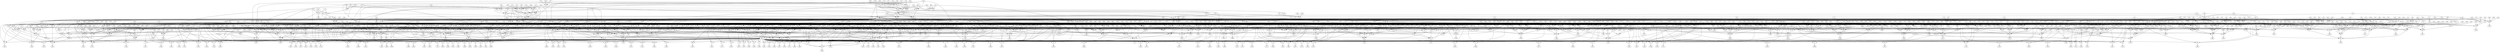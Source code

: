 digraph G {
    954 -> 1249;
    448 -> 1249;
    516 -> 448;
    539 -> 448;
    656 -> 448;
    560 -> 448;
    199 -> 448;
    480 -> 671;
    604 -> 671;
    485 -> 671;
    1150 -> 671;
    487 -> 671;
    228 -> 702;
    578 -> 702;
    1170 -> 702;
    1093 -> 702;
    472 -> 702;
    591 -> 638;
    464 -> 638;
    511 -> 638;
    612 -> 638;
    1130 -> 638;
    866 -> 432;
    1239 -> 432;
    672 -> 432;
    1066 -> 432;
    583 -> 432;
    557 -> 921;
    501 -> 921;
    397 -> 921;
    246 -> 921;
    1050 -> 921;
    92 -> 601;
    500 -> 601;
    381 -> 601;
    1129 -> 601;
    562 -> 601;
    187 -> 554;
    403 -> 554;
    505 -> 554;
    625 -> 554;
    544 -> 554;
    406 -> 124;
    817 -> 124;
    905 -> 124;
    577 -> 124;
    899 -> 124;
    628 -> 406;
    568 -> 406;
    593 -> 406;
    507 -> 406;
    439 -> 406;
    590 -> 439;
    663 -> 439;
    438 -> 439;
    435 -> 439;
    457 -> 439;
    520 -> 165;
    416 -> 165;
    582 -> 165;
    402 -> 165;
    887 -> 165;
    400 -> 595;
    359 -> 595;
    891 -> 595;
    1074 -> 595;
    443 -> 595;
    453 -> 443;
    592 -> 443;
    388 -> 443;
    408 -> 443;
    587 -> 443;
    1043 -> 463;
    236 -> 463;
    615 -> 463;
    125 -> 463;
    275 -> 463;
    372 -> 368;
    596 -> 368;
    865 -> 368;
    565 -> 368;
    881 -> 368;
    859 -> 881;
    157 -> 881;
    142 -> 881;
    512 -> 881;
    572 -> 881;
    545 -> 527;
    424 -> 527;
    392 -> 527;
    1078 -> 527;
    580 -> 527;
    212 -> 580;
    94 -> 580;
    394 -> 580;
    708 -> 394;
    354 -> 394;
    389 -> 354;
    550 -> 354;
    502 -> 354;
    335 -> 502;
    375 -> 502;
    551 -> 502;
    569 -> 502;
    489 -> 502;
    445 -> 822;
    135 -> 822;
    385 -> 822;
    419 -> 822;
    725 -> 822;
    379 -> 395;
    1246 -> 395;
    422 -> 395;
    847 -> 395;
    943 -> 395;
    623 -> 136;
    872 -> 136;
    437 -> 136;
    1216 -> 136;
    574 -> 136;
    534 -> 558;
    641 -> 558;
    364 -> 558;
    153 -> 558;
    581 -> 558;
    380 -> 332;
    964 -> 332;
    1192 -> 332;
    531 -> 332;
    676 -> 332;
    640 -> 343;
    997 -> 343;
    627 -> 343;
    759 -> 343;
    879 -> 343;
    927 -> 579;
    149 -> 579;
    673 -> 579;
    499 -> 579;
    835 -> 579;
    840 -> 762;
    828 -> 762;
    685 -> 762;
    688 -> 762;
    374 -> 762;
    751 -> 689;
    575 -> 689;
    863 -> 689;
    383 -> 689;
    986 -> 689;
    1072 -> 575;
    571 -> 575;
    170 -> 575;
    308 -> 575;
    1090 -> 575;
    691 -> 694;
    327 -> 694;
    506 -> 694;
    600 -> 694;
    261 -> 694;
    420 -> 327;
    704 -> 327;
    706 -> 327;
    721 -> 327;
    498 -> 327;
    1087 -> 710;
    678 -> 710;
    314 -> 710;
    649 -> 710;
    659 -> 710;
    548 -> 678;
    295 -> 678;
    599 -> 678;
    316 -> 678;
    366 -> 678;
    522 -> 802;
    415 -> 802;
    360 -> 802;
    924 -> 802;
    509 -> 802;
    680 -> 415;
    262 -> 415;
    730 -> 415;
    616 -> 415;
    351 -> 415;
    1222 -> 433;
    731 -> 433;
    608 -> 433;
    708 -> 433;
    533 -> 433;
    733 -> 731;
    99 -> 731;
    566 -> 731;
    735 -> 731;
    739 -> 731;
    244 -> 739;
    740 -> 519;
    1028 -> 519;
    87 -> 519;
    749 -> 519;
    476 -> 519;
    658 -> 608;
    742 -> 351;
    697 -> 360;
    743 -> 366;
    352 -> 314;
    746 -> 498;
    752 -> 506;
    208 -> 1090;
    376 -> 863;
    347 -> 374;
    845 -> 499;
    536 -> 499;
    1172 -> 499;
    458 -> 499;
    867 -> 499;
    753 -> 867;
    318 -> 867;
    266 -> 867;
    635 -> 867;
    1226 -> 867;
    378 -> 1226;
    621 -> 1226;
    755 -> 1226;
    460 -> 1226;
    1172 -> 460;
    536 -> 460;
    458 -> 460;
    756 -> 635;
    758 -> 635;
    769 -> 635;
    771 -> 635;
    620 -> 635;
    378 -> 766;
    621 -> 766;
    755 -> 766;
    318 -> 149;
    266 -> 149;
    753 -> 149;
    319 -> 149;
    1226 -> 149;
    769 -> 319;
    620 -> 319;
    771 -> 319;
    1132 -> 319;
    315 -> 319;
    313 -> 673;
    696 -> 673;
    409 -> 673;
    309 -> 673;
    307 -> 673;
    413 -> 307;
    304 -> 307;
    303 -> 307;
    728 -> 307;
    576 -> 728;
    300 -> 728;
    992 -> 728;
    629 -> 309;
    745 -> 309;
    479 -> 309;
    423 -> 835;
    309 -> 835;
    288 -> 835;
    284 -> 835;
    307 -> 835;
    282 -> 284;
    300 -> 284;
    576 -> 284;
    992 -> 284;
    413 -> 257;
    304 -> 257;
    303 -> 257;
    745 -> 288;
    313 -> 288;
    696 -> 288;
    409 -> 288;
    526 -> 288;
    1132 -> 927;
    347 -> 927;
    281 -> 927;
    278 -> 997;
    274 -> 997;
    150 -> 997;
    323 -> 997;
    273 -> 323;
    268 -> 323;
    1219 -> 323;
    264 -> 323;
    763 -> 264;
    325 -> 264;
    922 -> 264;
    274 -> 264;
    263 -> 274;
    260 -> 274;
    719 -> 274;
    258 -> 1219;
    339 -> 1219;
    508 -> 1219;
    339 -> 268;
    1143 -> 268;
    287 -> 268;
    312 -> 268;
    618 -> 268;
    260 -> 150;
    253 -> 150;
    763 -> 150;
    325 -> 150;
    922 -> 150;
    1143 -> 640;
    287 -> 640;
    312 -> 640;
    1219 -> 640;
    264 -> 640;
    732 -> 759;
    338 -> 759;
    540 -> 759;
    127 -> 759;
    302 -> 759;
    322 -> 302;
    245 -> 302;
    243 -> 302;
    1005 -> 302;
    645 -> 1005;
    283 -> 1005;
    285 -> 1005;
    362 -> 127;
    690 -> 127;
    231 -> 127;
    230 -> 627;
    127 -> 627;
    229 -> 627;
    226 -> 627;
    302 -> 627;
    224 -> 226;
    283 -> 226;
    645 -> 226;
    285 -> 226;
    322 -> 446;
    245 -> 446;
    243 -> 446;
    690 -> 229;
    732 -> 229;
    338 -> 229;
    540 -> 229;
    747 -> 229;
    220 -> 879;
    214 -> 879;
    217 -> 879;
    211 -> 879;
    349 -> 211;
    471 -> 211;
    1205 -> 211;
    469 -> 380;
    495 -> 380;
    211 -> 380;
    471 -> 495;
    210 -> 495;
    220 -> 495;
    214 -> 495;
    217 -> 495;
    478 -> 964;
    203 -> 964;
    201 -> 964;
    946 -> 964;
    225 -> 946;
    215 -> 946;
    200 -> 946;
    196 -> 531;
    215 -> 531;
    225 -> 531;
    200 -> 531;
    478 -> 588;
    203 -> 588;
    201 -> 588;
    174 -> 1192;
    193 -> 1192;
    561 -> 1192;
    334 -> 1192;
    633 -> 334;
    564 -> 334;
    1236 -> 334;
    192 -> 676;
    191 -> 676;
    334 -> 676;
    564 -> 191;
    482 -> 191;
    174 -> 191;
    193 -> 191;
    561 -> 191;
    654 -> 534;
    184 -> 534;
    233 -> 534;
    255 -> 534;
    182 -> 255;
    610 -> 255;
    441 -> 255;
    607 -> 641;
    610 -> 641;
    182 -> 641;
    441 -> 641;
    654 -> 547;
    184 -> 547;
    233 -> 547;
    358 -> 153;
    630 -> 153;
    720 -> 153;
    181 -> 153;
    549 -> 181;
    179 -> 181;
    178 -> 181;
    897 -> 364;
    546 -> 364;
    181 -> 364;
    179 -> 546;
    387 -> 546;
    358 -> 546;
    630 -> 546;
    720 -> 546;
    715 -> 581;
    206 -> 581;
    176 -> 581;
    172 -> 581;
    695 -> 172;
    490 -> 172;
    353 -> 172;
    294 -> 623;
    490 -> 623;
    695 -> 623;
    353 -> 623;
    715 -> 169;
    206 -> 169;
    176 -> 169;
    164 -> 872;
    185 -> 872;
    584 -> 872;
    163 -> 872;
    1138 -> 163;
    161 -> 163;
    431 -> 163;
    722 -> 1216;
    292 -> 1216;
    163 -> 1216;
    161 -> 292;
    270 -> 292;
    164 -> 292;
    185 -> 292;
    584 -> 292;
    642 -> 437;
    514 -> 437;
    311 -> 437;
    1014 -> 437;
    528 -> 1014;
    586 -> 1014;
    160 -> 1014;
    159 -> 574;
    586 -> 574;
    528 -> 574;
    160 -> 574;
    642 -> 452;
    514 -> 452;
    311 -> 452;
    357 -> 379;
    156 -> 379;
    276 -> 379;
    328 -> 379;
    152 -> 328;
    605 -> 328;
    151 -> 328;
    336 -> 1246;
    297 -> 1246;
    328 -> 1246;
    605 -> 297;
    148 -> 297;
    357 -> 297;
    156 -> 297;
    276 -> 297;
    146 -> 847;
    140 -> 847;
    700 -> 847;
    373 -> 847;
    646 -> 373;
    137 -> 373;
    486 -> 373;
    84 -> 422;
    137 -> 422;
    646 -> 422;
    486 -> 422;
    146 -> 657;
    140 -> 657;
    700 -> 657;
    207 -> 943;
    518 -> 943;
    467 -> 943;
    306 -> 943;
    1016 -> 306;
    134 -> 306;
    648 -> 306;
    223 -> 445;
    449 -> 445;
    306 -> 445;
    134 -> 449;
    133 -> 449;
    207 -> 449;
    518 -> 449;
    467 -> 449;
    570 -> 135;
    324 -> 135;
    852 -> 135;
    377 -> 135;
    456 -> 377;
    1142 -> 377;
    130 -> 377;
    162 -> 419;
    1142 -> 419;
    456 -> 419;
    130 -> 419;
    570 -> 129;
    324 -> 129;
    852 -> 129;
    128 -> 385;
    154 -> 385;
    619 -> 385;
    525 -> 385;
    202 -> 525;
    774 -> 525;
    296 -> 525;
    404 -> 725;
    559 -> 725;
    525 -> 725;
    774 -> 559;
    123 -> 559;
    128 -> 559;
    154 -> 559;
    619 -> 559;
    348 -> 335;
    241 -> 335;
    684 -> 335;
    537 -> 335;
    552 -> 537;
    1045 -> 537;
    121 -> 537;
    1054 -> 375;
    1045 -> 375;
    552 -> 375;
    121 -> 375;
    348 -> 120;
    241 -> 120;
    684 -> 120;
    606 -> 569;
    95 -> 569;
    655 -> 569;
    118 -> 569;
    329 -> 118;
    116 -> 118;
    114 -> 118;
    705 -> 551;
    112 -> 551;
    118 -> 551;
    116 -> 112;
    222 -> 112;
    606 -> 112;
    95 -> 112;
    655 -> 112;
    550 -> 489;
    820 -> 489;
    910 -> 489;
    111 -> 489;
    180 -> 111;
    269 -> 111;
    1075 -> 111;
    418 -> 107;
    180 -> 107;
    1075 -> 107;
    820 -> 107;
    910 -> 107;
    631 -> 94;
    105 -> 94;
    204 -> 94;
    158 -> 204;
    102 -> 204;
    251 -> 204;
    398 -> 204;
    101 -> 204;
    521 -> 298;
    384 -> 298;
    145 -> 298;
    100 -> 298;
    1243 -> 298;
    98 -> 410;
    603 -> 410;
    401 -> 410;
    97 -> 410;
    791 -> 410;
    186 -> 195;
    1163 -> 195;
    237 -> 195;
    1136 -> 195;
    837 -> 195;
    198 -> 126;
    93 -> 126;
    585 -> 126;
    286 -> 126;
    538 -> 126;
    647 -> 736;
    103 -> 736;
    703 -> 736;
    451 -> 736;
    321 -> 736;
    1021 -> 814;
    108 -> 814;
    91 -> 814;
    89 -> 814;
    455 -> 814;
    1104 -> 320;
    858 -> 320;
    346 -> 320;
    714 -> 320;
    483 -> 320;
    686 -> 744;
    723 -> 744;
    484 -> 744;
    83 -> 744;
    144 -> 744;
    799 -> 1082;
    122 -> 1082;
    653 -> 1082;
    1204 -> 1082;
    81 -> 1082;
    85 -> 122;
    466 -> 122;
    776 -> 122;
    777 -> 122;
    1109 -> 122;
    781 -> 782;
    785 -> 782;
    788 -> 782;
    1208 -> 782;
    789 -> 782;
    330 -> 785;
    177 -> 785;
    386 -> 785;
    510 -> 785;
    794 -> 785;
    1167 -> 141;
    796 -> 141;
    800 -> 141;
    801 -> 141;
    407 -> 141;
    488 -> 796;
    803 -> 796;
    806 -> 796;
    807 -> 796;
    242 -> 796;
    808 -> 809;
    778 -> 809;
    249 -> 809;
    532 -> 809;
    938 -> 809;
    810 -> 778;
    1070 -> 778;
    812 -> 778;
    356 -> 778;
    813 -> 778;
    818 -> 819;
    1228 -> 819;
    823 -> 819;
    212 -> 819;
    827 -> 819;
    830 -> 1228;
    461 -> 1228;
    254 -> 1228;
    104 -> 1228;
    832 -> 1228;
    834 -> 832;
    741 -> 836;
    838 -> 836;
    839 -> 836;
    842 -> 836;
    168 -> 836;
    844 -> 823;
    1153 -> 813;
    90 -> 249;
    846 -> 242;
    849 -> 800;
    853 -> 794;
    238 -> 788;
    854 -> 1109;
    855 -> 653;
    857 -> 144;
    770 -> 714;
    860 -> 714;
    670 -> 714;
    692 -> 714;
    862 -> 714;
    868 -> 862;
    1100 -> 862;
    1156 -> 862;
    171 -> 862;
    447 -> 862;
    870 -> 447;
    391 -> 447;
    907 -> 447;
    188 -> 447;
    670 -> 188;
    860 -> 188;
    692 -> 188;
    871 -> 171;
    760 -> 171;
    869 -> 171;
    166 -> 171;
    219 -> 171;
    870 -> 873;
    391 -> 873;
    907 -> 873;
    1100 -> 858;
    1156 -> 858;
    868 -> 858;
    880 -> 858;
    447 -> 858;
    869 -> 880;
    219 -> 880;
    166 -> 880;
    882 -> 880;
    883 -> 880;
    131 -> 346;
    884 -> 346;
    885 -> 346;
    888 -> 346;
    889 -> 346;
    216 -> 889;
    272 -> 889;
    529 -> 889;
    890 -> 889;
    693 -> 890;
    893 -> 890;
    894 -> 890;
    734 -> 888;
    896 -> 888;
    679 -> 888;
    729 -> 483;
    888 -> 483;
    594 -> 483;
    898 -> 483;
    889 -> 483;
    900 -> 898;
    893 -> 898;
    693 -> 898;
    894 -> 898;
    216 -> 901;
    272 -> 901;
    529 -> 901;
    896 -> 594;
    131 -> 594;
    884 -> 594;
    885 -> 594;
    902 -> 594;
    882 -> 1104;
    857 -> 1104;
    305 -> 1104;
    797 -> 108;
    139 -> 108;
    492 -> 108;
    959 -> 108;
    908 -> 959;
    761 -> 959;
    450 -> 959;
    909 -> 959;
    912 -> 909;
    1115 -> 909;
    779 -> 909;
    139 -> 909;
    913 -> 139;
    956 -> 139;
    864 -> 139;
    664 -> 450;
    535 -> 450;
    824 -> 450;
    535 -> 761;
    914 -> 761;
    916 -> 761;
    917 -> 761;
    919 -> 761;
    956 -> 492;
    920 -> 492;
    912 -> 492;
    1115 -> 492;
    779 -> 492;
    914 -> 1021;
    916 -> 1021;
    917 -> 1021;
    450 -> 1021;
    909 -> 1021;
    660 -> 89;
    772 -> 89;
    829 -> 89;
    925 -> 89;
    926 -> 89;
    790 -> 926;
    928 -> 926;
    929 -> 926;
    861 -> 926;
    256 -> 861;
    930 -> 861;
    355 -> 861;
    931 -> 925;
    290 -> 925;
    932 -> 925;
    933 -> 91;
    925 -> 91;
    843 -> 91;
    935 -> 91;
    926 -> 91;
    936 -> 935;
    930 -> 935;
    256 -> 935;
    355 -> 935;
    790 -> 493;
    928 -> 493;
    929 -> 493;
    290 -> 843;
    660 -> 843;
    772 -> 843;
    829 -> 843;
    937 -> 843;
    939 -> 455;
    711 -> 455;
    1080 -> 455;
    940 -> 455;
    748 -> 940;
    941 -> 940;
    944 -> 940;
    674 -> 647;
    333 -> 647;
    940 -> 647;
    941 -> 333;
    948 -> 333;
    939 -> 333;
    711 -> 333;
    1080 -> 333;
    750 -> 103;
    949 -> 103;
    331 -> 103;
    950 -> 103;
    953 -> 950;
    955 -> 950;
    234 -> 950;
    958 -> 451;
    955 -> 451;
    953 -> 451;
    234 -> 451;
    750 -> 960;
    949 -> 960;
    331 -> 960;
    681 -> 703;
    252 -> 703;
    961 -> 703;
    963 -> 703;
    965 -> 963;
    966 -> 963;
    968 -> 963;
    970 -> 321;
    971 -> 321;
    963 -> 321;
    966 -> 971;
    396 -> 971;
    681 -> 971;
    252 -> 971;
    961 -> 971;
    382 -> 198;
    972 -> 198;
    975 -> 198;
    977 -> 198;
    632 -> 977;
    979 -> 977;
    980 -> 977;
    982 -> 93;
    979 -> 93;
    632 -> 93;
    980 -> 93;
    382 -> 983;
    972 -> 983;
    975 -> 983;
    987 -> 286;
    988 -> 286;
    989 -> 286;
    951 -> 286;
    991 -> 951;
    994 -> 951;
    371 -> 951;
    995 -> 585;
    821 -> 585;
    951 -> 585;
    994 -> 821;
    947 -> 821;
    987 -> 821;
    988 -> 821;
    989 -> 821;
    996 -> 538;
    611 -> 538;
    851 -> 538;
    344 -> 538;
    998 -> 344;
    1000 -> 344;
    1001 -> 344;
    1002 -> 186;
    1000 -> 186;
    998 -> 186;
    1001 -> 186;
    996 -> 974;
    611 -> 974;
    851 -> 974;
    1003 -> 1163;
    792 -> 1163;
    981 -> 1163;
    1006 -> 1163;
    1007 -> 1006;
    1009 -> 1006;
    1010 -> 1006;
    1011 -> 1136;
    651 -> 1136;
    1006 -> 1136;
    1009 -> 651;
    277 -> 651;
    1003 -> 651;
    792 -> 651;
    981 -> 651;
    250 -> 237;
    1015 -> 237;
    1233 -> 237;
    1020 -> 237;
    1023 -> 1020;
    1024 -> 1020;
    1025 -> 1020;
    1026 -> 837;
    1024 -> 837;
    1023 -> 837;
    1025 -> 837;
    250 -> 1031;
    1015 -> 1031;
    1233 -> 1031;
    425 -> 98;
    895 -> 98;
    468 -> 98;
    293 -> 98;
    757 -> 293;
    1033 -> 293;
    1035 -> 293;
    1027 -> 603;
    1038 -> 603;
    293 -> 603;
    1033 -> 1038;
    1040 -> 1038;
    425 -> 1038;
    895 -> 1038;
    468 -> 1038;
    906 -> 97;
    411 -> 97;
    973 -> 97;
    247 -> 97;
    1041 -> 247;
    1042 -> 247;
    713 -> 247;
    1044 -> 401;
    1042 -> 401;
    1041 -> 401;
    713 -> 401;
    906 -> 1046;
    411 -> 1046;
    973 -> 1046;
    1048 -> 791;
    1049 -> 791;
    428 -> 791;
    945 -> 791;
    918 -> 945;
    1052 -> 945;
    952 -> 945;
    106 -> 521;
    1053 -> 521;
    945 -> 521;
    1052 -> 1053;
    1055 -> 1053;
    1048 -> 1053;
    1049 -> 1053;
    428 -> 1053;
    1056 -> 384;
    589 -> 384;
    650 -> 384;
    1059 -> 384;
    1004 -> 1059;
    442 -> 1059;
    1060 -> 1059;
    369 -> 100;
    442 -> 100;
    1004 -> 100;
    1060 -> 100;
    1056 -> 602;
    589 -> 602;
    650 -> 602;
    984 -> 145;
    96 -> 145;
    259 -> 145;
    1034 -> 145;
    754 -> 1034;
    978 -> 1034;
    1063 -> 1034;
    86 -> 1243;
    969 -> 1243;
    1034 -> 1243;
    978 -> 969;
    1064 -> 969;
    984 -> 969;
    96 -> 969;
    259 -> 969;
    414 -> 158;
    1037 -> 158;
    773 -> 158;
    113 -> 158;
    444 -> 113;
    911 -> 113;
    556 -> 113;
    833 -> 102;
    911 -> 102;
    444 -> 102;
    556 -> 102;
    414 -> 712;
    1037 -> 712;
    773 -> 712;
    317 -> 398;
    1067 -> 398;
    1068 -> 398;
    598 -> 398;
    1071 -> 598;
    639 -> 598;
    780 -> 598;
    1017 -> 251;
    1141 -> 251;
    598 -> 251;
    639 -> 1141;
    1073 -> 1141;
    317 -> 1141;
    1067 -> 1141;
    1068 -> 1141;
    105 -> 101;
    1076 -> 101;
    962 -> 101;
    399 -> 101;
    637 -> 399;
    716 -> 399;
    856 -> 399;
    661 -> 1062;
    637 -> 1062;
    856 -> 1062;
    1076 -> 1062;
    962 -> 1062;
    1051 -> 1077;
    1061 -> 1077;
    1230 -> 1077;
    1079 -> 1077;
    99 -> 1061;
    354 -> 1061;
    566 -> 1079;
    735 -> 1079;
    104 -> 1079;
    94 -> 1079;
    354 -> 1079;
    566 -> 1008;
    104 -> 1008;
    735 -> 1008;
    94 -> 1008;
    354 -> 1008;
    1081 -> 1051;
    614 -> 1051;
    1083 -> 1051;
    1084 -> 1051;
    954 -> 1051;
    168 -> 954;
    1062 -> 954;
    631 -> 954;
    204 -> 954;
    105 -> 954;
    740 -> 1012;
    107 -> 1012;
    389 -> 1012;
    502 -> 1012;
    550 -> 1012;
    741 -> 1084;
    1062 -> 1084;
    631 -> 1084;
    204 -> 1084;
    105 -> 1084;
    683 -> 1081;
    1062 -> 1081;
    631 -> 1081;
    204 -> 1081;
    105 -> 1081;
    476 -> 1083;
    107 -> 1083;
    389 -> 1083;
    502 -> 1083;
    550 -> 1083;
    503 -> 614;
    107 -> 614;
    389 -> 614;
    502 -> 614;
    550 -> 614;
    461 -> 1230;
    94 -> 1230;
    827 -> 545;
    94 -> 545;
    533 -> 424;
    354 -> 424;
    244 -> 392;
    354 -> 392;
    834 -> 1078;
    94 -> 1078;
    812 -> 859;
    904 -> 859;
    94 -> 859;
    1085 -> 859;
    212 -> 1085;
    394 -> 1085;
    94 -> 1085;
    730 -> 904;
    354 -> 904;
    1153 -> 572;
    94 -> 572;
    1231 -> 572;
    742 -> 1231;
    354 -> 1231;
    812 -> 512;
    94 -> 512;
    904 -> 512;
    1070 -> 157;
    94 -> 157;
    262 -> 142;
    354 -> 142;
    1153 -> 565;
    1231 -> 565;
    94 -> 565;
    924 -> 115;
    354 -> 115;
    532 -> 865;
    94 -> 865;
    509 -> 372;
    354 -> 372;
    938 -> 596;
    94 -> 596;
    846 -> 275;
    94 -> 275;
    345 -> 275;
    743 -> 345;
    354 -> 345;
    295 -> 1043;
    354 -> 1043;
    803 -> 615;
    94 -> 615;
    599 -> 236;
    354 -> 236;
    806 -> 125;
    94 -> 125;
    407 -> 453;
    473 -> 453;
    94 -> 453;
    1086 -> 453;
    846 -> 1086;
    345 -> 1086;
    94 -> 1086;
    659 -> 473;
    354 -> 473;
    386 -> 587;
    94 -> 587;
    804 -> 587;
    706 -> 804;
    354 -> 804;
    407 -> 408;
    94 -> 408;
    473 -> 408;
    801 -> 592;
    94 -> 592;
    649 -> 388;
    354 -> 388;
    386 -> 1074;
    804 -> 1074;
    94 -> 1074;
    746 -> 1088;
    354 -> 1088;
    853 -> 891;
    94 -> 891;
    704 -> 400;
    354 -> 400;
    177 -> 359;
    94 -> 359;
    776 -> 887;
    94 -> 887;
    1089 -> 887;
    170 -> 1089;
    354 -> 1089;
    600 -> 520;
    354 -> 520;
    1208 -> 582;
    94 -> 582;
    261 -> 416;
    354 -> 416;
    789 -> 402;
    94 -> 402;
    466 -> 590;
    530 -> 590;
    94 -> 590;
    825 -> 590;
    776 -> 825;
    1089 -> 825;
    94 -> 825;
    571 -> 530;
    354 -> 530;
    81 -> 457;
    94 -> 457;
    698 -> 457;
    986 -> 698;
    354 -> 698;
    466 -> 435;
    94 -> 435;
    530 -> 435;
    854 -> 663;
    94 -> 663;
    208 -> 438;
    354 -> 438;
    81 -> 507;
    698 -> 507;
    94 -> 507;
    685 -> 465;
    354 -> 465;
    484 -> 593;
    94 -> 593;
    383 -> 628;
    354 -> 628;
    1204 -> 568;
    94 -> 568;
    1091 -> 899;
    1092 -> 899;
    682 -> 899;
    670 -> 1092;
    1094 -> 1092;
    94 -> 1092;
    1095 -> 1092;
    1097 -> 1095;
    190 -> 1095;
    767 -> 1095;
    692 -> 190;
    94 -> 190;
    458 -> 767;
    354 -> 767;
    378 -> 1097;
    354 -> 1097;
    870 -> 923;
    94 -> 923;
    1172 -> 1094;
    354 -> 1094;
    786 -> 682;
    848 -> 682;
    993 -> 682;
    1098 -> 682;
    876 -> 1098;
    117 -> 1098;
    1099 -> 1098;
    232 -> 1098;
    567 -> 1098;
    769 -> 567;
    354 -> 567;
    869 -> 232;
    94 -> 232;
    868 -> 117;
    94 -> 117;
    753 -> 1099;
    354 -> 1099;
    266 -> 876;
    354 -> 876;
    1156 -> 109;
    94 -> 109;
    315 -> 848;
    354 -> 848;
    883 -> 993;
    94 -> 993;
    166 -> 613;
    94 -> 613;
    771 -> 786;
    354 -> 786;
    621 -> 1091;
    354 -> 1091;
    391 -> 1102;
    94 -> 1102;
    857 -> 577;
    94 -> 577;
    1103 -> 577;
    347 -> 1103;
    354 -> 1103;
    857 -> 675;
    993 -> 675;
    848 -> 675;
    1103 -> 675;
    94 -> 675;
    828 -> 817;
    354 -> 817;
    723 -> 905;
    94 -> 905;
    1105 -> 544;
    717 -> 544;
    668 -> 544;
    470 -> 544;
    626 -> 544;
    82 -> 626;
    957 -> 626;
    1036 -> 626;
    1107 -> 626;
    367 -> 626;
    717 -> 367;
    668 -> 367;
    470 -> 367;
    1111 -> 367;
    1115 -> 1111;
    1118 -> 1111;
    94 -> 1111;
    1113 -> 1111;
    912 -> 1113;
    94 -> 1113;
    88 -> 1113;
    763 -> 88;
    354 -> 88;
    325 -> 1118;
    354 -> 1118;
    263 -> 668;
    354 -> 668;
    913 -> 470;
    94 -> 470;
    864 -> 1105;
    94 -> 1105;
    719 -> 717;
    354 -> 717;
    914 -> 1117;
    239 -> 1117;
    826 -> 1117;
    94 -> 1117;
    1119 -> 1117;
    82 -> 1119;
    1107 -> 1119;
    957 -> 1119;
    824 -> 1107;
    94 -> 1107;
    508 -> 957;
    354 -> 957;
    258 -> 82;
    354 -> 82;
    664 -> 1036;
    94 -> 1036;
    917 -> 239;
    737 -> 239;
    94 -> 239;
    312 -> 737;
    354 -> 737;
    287 -> 826;
    354 -> 826;
    1115 -> 1120;
    1123 -> 1120;
    1118 -> 1120;
    1113 -> 1120;
    94 -> 1120;
    912 -> 1123;
    1105 -> 1123;
    717 -> 1123;
    88 -> 1123;
    94 -> 1123;
    1096 -> 187;
    1102 -> 187;
    1091 -> 187;
    783 -> 187;
    1124 -> 187;
    876 -> 1096;
    1099 -> 1096;
    109 -> 1096;
    117 -> 1096;
    613 -> 701;
    567 -> 701;
    232 -> 701;
    1098 -> 701;
    923 -> 783;
    770 -> 1124;
    1094 -> 1124;
    767 -> 1124;
    190 -> 1124;
    94 -> 1124;
    1125 -> 403;
    1126 -> 403;
    727 -> 403;
    1029 -> 1126;
    267 -> 1126;
    341 -> 1126;
    240 -> 1126;
    734 -> 240;
    1128 -> 240;
    94 -> 240;
    1131 -> 240;
    426 -> 1131;
    479 -> 426;
    354 -> 426;
    679 -> 1133;
    94 -> 1133;
    629 -> 1128;
    354 -> 1128;
    696 -> 267;
    354 -> 267;
    884 -> 341;
    94 -> 341;
    409 -> 1029;
    354 -> 1029;
    885 -> 1134;
    94 -> 1134;
    693 -> 727;
    1030 -> 727;
    94 -> 727;
    795 -> 727;
    291 -> 795;
    1135 -> 795;
    841 -> 795;
    894 -> 1135;
    94 -> 1135;
    992 -> 841;
    354 -> 841;
    413 -> 291;
    354 -> 291;
    216 -> 1137;
    94 -> 1137;
    576 -> 1030;
    354 -> 1030;
    304 -> 1125;
    354 -> 1125;
    272 -> 299;
    94 -> 299;
    917 -> 505;
    737 -> 505;
    94 -> 505;
    367 -> 505;
    636 -> 505;
    916 -> 636;
    826 -> 636;
    94 -> 636;
    1119 -> 636;
    707 -> 625;
    299 -> 625;
    1125 -> 625;
    1032 -> 625;
    197 -> 625;
    729 -> 707;
    1128 -> 707;
    622 -> 707;
    1131 -> 707;
    94 -> 707;
    1133 -> 622;
    267 -> 622;
    1029 -> 622;
    341 -> 622;
    1134 -> 622;
    1137 -> 1032;
    900 -> 197;
    1030 -> 197;
    841 -> 197;
    1135 -> 197;
    94 -> 197;
    1139 -> 92;
    1140 -> 92;
    1223 -> 92;
    524 -> 1140;
    474 -> 1140;
    1144 -> 1140;
    665 -> 1140;
    931 -> 665;
    1145 -> 665;
    94 -> 665;
    280 -> 665;
    1146 -> 280;
    231 -> 1146;
    354 -> 1146;
    932 -> 1147;
    94 -> 1147;
    362 -> 1145;
    354 -> 1145;
    338 -> 474;
    354 -> 474;
    772 -> 1144;
    94 -> 1144;
    540 -> 524;
    354 -> 524;
    829 -> 1149;
    94 -> 1149;
    256 -> 1223;
    1152 -> 1223;
    94 -> 1223;
    1154 -> 1223;
    459 -> 1154;
    440 -> 1154;
    235 -> 1154;
    355 -> 440;
    94 -> 440;
    285 -> 235;
    354 -> 235;
    322 -> 459;
    354 -> 459;
    790 -> 1157;
    94 -> 1157;
    645 -> 1152;
    354 -> 1152;
    245 -> 1139;
    354 -> 1139;
    928 -> 1158;
    94 -> 1158;
    1159 -> 500;
    1158 -> 500;
    1139 -> 500;
    1160 -> 500;
    1164 -> 500;
    933 -> 1159;
    1145 -> 1159;
    1108 -> 1159;
    280 -> 1159;
    94 -> 1159;
    1147 -> 1108;
    474 -> 1108;
    524 -> 1108;
    1144 -> 1108;
    1149 -> 1108;
    1157 -> 1160;
    936 -> 1164;
    1152 -> 1164;
    235 -> 1164;
    440 -> 1164;
    94 -> 1164;
    110 -> 1129;
    1168 -> 1129;
    143 -> 1129;
    1169 -> 1129;
    711 -> 1169;
    915 -> 1169;
    94 -> 1169;
    1171 -> 1169;
    939 -> 1171;
    94 -> 1171;
    677 -> 1171;
    220 -> 677;
    354 -> 677;
    214 -> 915;
    354 -> 915;
    349 -> 1168;
    354 -> 1168;
    748 -> 143;
    94 -> 143;
    944 -> 1058;
    94 -> 1058;
    1205 -> 110;
    354 -> 110;
    1058 -> 381;
    110 -> 381;
    1168 -> 381;
    143 -> 381;
    711 -> 173;
    1114 -> 173;
    915 -> 173;
    1171 -> 173;
    94 -> 173;
    939 -> 1114;
    1058 -> 1114;
    110 -> 1114;
    677 -> 1114;
    94 -> 1114;
    1173 -> 562;
    1174 -> 562;
    1155 -> 562;
    1176 -> 562;
    750 -> 1176;
    209 -> 1176;
    1177 -> 1176;
    94 -> 1176;
    326 -> 1176;
    478 -> 326;
    354 -> 326;
    203 -> 209;
    354 -> 209;
    949 -> 1177;
    94 -> 1177;
    225 -> 1174;
    354 -> 1174;
    953 -> 1155;
    94 -> 1155;
    234 -> 1019;
    94 -> 1019;
    200 -> 1173;
    354 -> 1173;
    1179 -> 501;
    1180 -> 501;
    666 -> 501;
    205 -> 501;
    252 -> 205;
    1181 -> 205;
    94 -> 205;
    1182 -> 205;
    681 -> 1182;
    94 -> 1182;
    886 -> 1182;
    174 -> 886;
    354 -> 886;
    193 -> 1181;
    354 -> 1181;
    633 -> 1180;
    354 -> 1180;
    965 -> 666;
    94 -> 666;
    968 -> 513;
    94 -> 513;
    1236 -> 1179;
    354 -> 1179;
    513 -> 246;
    1179 -> 246;
    1180 -> 246;
    666 -> 246;
    252 -> 213;
    597 -> 213;
    1181 -> 213;
    1182 -> 213;
    94 -> 213;
    681 -> 597;
    513 -> 597;
    1179 -> 597;
    886 -> 597;
    94 -> 597;
    1174 -> 557;
    1155 -> 557;
    1019 -> 557;
    1173 -> 557;
    1183 -> 662;
    326 -> 662;
    209 -> 662;
    1177 -> 662;
    94 -> 662;
    365 -> 397;
    687 -> 397;
    1184 -> 397;
    1185 -> 397;
    382 -> 1185;
    1186 -> 1185;
    1187 -> 1185;
    94 -> 1185;
    1057 -> 1185;
    654 -> 1057;
    354 -> 1057;
    184 -> 1186;
    354 -> 1186;
    972 -> 1187;
    94 -> 1187;
    182 -> 687;
    354 -> 687;
    632 -> 1184;
    94 -> 1184;
    980 -> 542;
    94 -> 542;
    441 -> 365;
    354 -> 365;
    687 -> 1050;
    1184 -> 1050;
    542 -> 1050;
    365 -> 1050;
    350 -> 1151;
    1057 -> 1151;
    1186 -> 1151;
    1187 -> 1151;
    94 -> 1151;
    1188 -> 866;
    436 -> 866;
    183 -> 866;
    718 -> 866;
    988 -> 718;
    1189 -> 718;
    94 -> 718;
    985 -> 718;
    987 -> 985;
    94 -> 985;
    990 -> 985;
    358 -> 990;
    354 -> 990;
    630 -> 1189;
    354 -> 1189;
    549 -> 436;
    354 -> 436;
    991 -> 183;
    94 -> 183;
    371 -> 504;
    94 -> 504;
    178 -> 1188;
    354 -> 1188;
    504 -> 1239;
    1188 -> 1239;
    436 -> 1239;
    183 -> 1239;
    988 -> 138;
    1190 -> 138;
    1189 -> 138;
    985 -> 138;
    94 -> 138;
    987 -> 1190;
    504 -> 1190;
    1188 -> 1190;
    990 -> 1190;
    94 -> 1190;
    221 -> 583;
    1191 -> 583;
    1194 -> 583;
    1196 -> 583;
    792 -> 1196;
    1198 -> 1196;
    94 -> 1196;
    175 -> 1196;
    1003 -> 175;
    94 -> 175;
    617 -> 175;
    164 -> 617;
    354 -> 617;
    185 -> 1198;
    354 -> 1198;
    1138 -> 1191;
    354 -> 1191;
    1007 -> 1194;
    94 -> 1194;
    1010 -> 1069;
    94 -> 1069;
    431 -> 221;
    354 -> 221;
    1200 -> 1066;
    497 -> 1066;
    652 -> 1066;
    1178 -> 1066;
    996 -> 1178;
    811 -> 1178;
    1162 -> 1178;
    94 -> 1178;
    1013 -> 1178;
    715 -> 1013;
    354 -> 1013;
    206 -> 811;
    354 -> 811;
    611 -> 1162;
    94 -> 1162;
    695 -> 497;
    354 -> 497;
    998 -> 652;
    94 -> 652;
    1001 -> 1201;
    94 -> 1201;
    353 -> 1200;
    354 -> 1200;
    497 -> 672;
    652 -> 672;
    1201 -> 672;
    1200 -> 672;
    1199 -> 1202;
    1013 -> 1202;
    811 -> 1202;
    1162 -> 1202;
    94 -> 1202;
    1069 -> 591;
    221 -> 591;
    1191 -> 591;
    1194 -> 591;
    792 -> 1203;
    132 -> 1203;
    1198 -> 1203;
    175 -> 1203;
    94 -> 1203;
    1003 -> 132;
    1069 -> 132;
    221 -> 132;
    617 -> 132;
    94 -> 132;
    787 -> 511;
    1206 -> 511;
    1195 -> 511;
    1112 -> 511;
    895 -> 1112;
    1207 -> 1112;
    94 -> 1112;
    816 -> 1112;
    425 -> 816;
    94 -> 816;
    724 -> 816;
    357 -> 724;
    354 -> 724;
    156 -> 1207;
    354 -> 1207;
    152 -> 1206;
    354 -> 1206;
    757 -> 1195;
    94 -> 1195;
    1035 -> 643;
    94 -> 643;
    151 -> 787;
    354 -> 787;
    643 -> 1130;
    787 -> 1130;
    1206 -> 1130;
    1195 -> 1130;
    895 -> 1065;
    1127 -> 1065;
    1207 -> 1065;
    816 -> 1065;
    94 -> 1065;
    425 -> 1127;
    643 -> 1127;
    787 -> 1127;
    724 -> 1127;
    94 -> 1127;
    1209 -> 464;
    1101 -> 464;
    1210 -> 464;
    793 -> 464;
    250 -> 793;
    1175 -> 793;
    667 -> 793;
    94 -> 793;
    1110 -> 793;
    642 -> 1110;
    354 -> 1110;
    514 -> 1175;
    354 -> 1175;
    1015 -> 667;
    94 -> 667;
    528 -> 1101;
    354 -> 1101;
    1023 -> 1210;
    94 -> 1210;
    1025 -> 1022;
    94 -> 1022;
    160 -> 1209;
    354 -> 1209;
    1101 -> 612;
    1210 -> 612;
    1022 -> 612;
    1209 -> 612;
    393 -> 370;
    1110 -> 370;
    1175 -> 370;
    667 -> 370;
    94 -> 370;
    1211 -> 1093;
    412 -> 1093;
    1214 -> 1093;
    1215 -> 1093;
    1049 -> 1215;
    189 -> 1215;
    94 -> 1215;
    248 -> 1215;
    1048 -> 248;
    94 -> 248;
    1165 -> 248;
    207 -> 1165;
    354 -> 1165;
    518 -> 189;
    354 -> 189;
    1016 -> 412;
    354 -> 412;
    918 -> 1214;
    94 -> 1214;
    952 -> 1217;
    94 -> 1217;
    648 -> 1211;
    354 -> 1211;
    1217 -> 1170;
    1211 -> 1170;
    412 -> 1170;
    1214 -> 1170;
    1049 -> 1220;
    1224 -> 1220;
    189 -> 1220;
    248 -> 1220;
    94 -> 1220;
    1048 -> 1224;
    1217 -> 1224;
    1211 -> 1224;
    1165 -> 1224;
    94 -> 1224;
    1039 -> 228;
    279 -> 228;
    798 -> 228;
    1225 -> 228;
    906 -> 1225;
    1227 -> 1225;
    967 -> 1225;
    94 -> 1225;
    1229 -> 1225;
    146 -> 1229;
    354 -> 1229;
    140 -> 1227;
    354 -> 1227;
    411 -> 967;
    94 -> 967;
    646 -> 279;
    354 -> 279;
    1041 -> 798;
    94 -> 798;
    713 -> 1232;
    94 -> 1232;
    486 -> 1039;
    354 -> 1039;
    279 -> 578;
    798 -> 578;
    1232 -> 578;
    1039 -> 578;
    218 -> 1221;
    1229 -> 1221;
    1227 -> 1221;
    967 -> 1221;
    94 -> 1221;
    815 -> 472;
    573 -> 472;
    892 -> 472;
    429 -> 472;
    1056 -> 429;
    709 -> 429;
    515 -> 429;
    94 -> 429;
    363 -> 429;
    570 -> 363;
    354 -> 363;
    324 -> 709;
    354 -> 709;
    589 -> 515;
    94 -> 515;
    456 -> 573;
    354 -> 573;
    1004 -> 892;
    94 -> 892;
    1060 -> 874;
    94 -> 874;
    130 -> 815;
    354 -> 815;
    1234 -> 604;
    624 -> 604;
    1148 -> 604;
    462 -> 604;
    96 -> 462;
    1235 -> 462;
    94 -> 462;
    1106 -> 462;
    984 -> 1106;
    94 -> 1106;
    543 -> 1106;
    128 -> 543;
    354 -> 543;
    154 -> 1235;
    354 -> 1235;
    202 -> 624;
    354 -> 624;
    754 -> 1148;
    94 -> 1148;
    1063 -> 1193;
    94 -> 1193;
    296 -> 1234;
    354 -> 1234;
    1193 -> 1150;
    1234 -> 1150;
    624 -> 1150;
    1148 -> 1150;
    96 -> 1213;
    1237 -> 1213;
    1235 -> 1213;
    1106 -> 1213;
    94 -> 1213;
    984 -> 1237;
    1193 -> 1237;
    1234 -> 1237;
    543 -> 1237;
    94 -> 1237;
    573 -> 480;
    892 -> 480;
    874 -> 480;
    815 -> 480;
    1240 -> 1242;
    363 -> 1242;
    709 -> 1242;
    515 -> 1242;
    94 -> 1242;
    1244 -> 485;
    775 -> 485;
    1245 -> 485;
    644 -> 485;
    414 -> 644;
    361 -> 644;
    1241 -> 644;
    94 -> 644;
    1247 -> 644;
    348 -> 1247;
    354 -> 1247;
    241 -> 361;
    354 -> 361;
    1037 -> 1241;
    94 -> 1241;
    552 -> 775;
    354 -> 775;
    444 -> 1245;
    94 -> 1245;
    556 -> 1116;
    94 -> 1116;
    121 -> 1244;
    354 -> 1244;
    775 -> 487;
    1245 -> 487;
    1116 -> 487;
    1244 -> 487;
    1248 -> 875;
    1247 -> 875;
    361 -> 875;
    1241 -> 875;
    94 -> 875;
    147 -> 516;
    1250 -> 516;
    1251 -> 516;
    119 -> 516;
    1067 -> 119;
    523 -> 119;
    94 -> 119;
    289 -> 119;
    317 -> 289;
    94 -> 289;
    563 -> 289;
    606 -> 563;
    354 -> 563;
    95 -> 523;
    354 -> 523;
    329 -> 1250;
    354 -> 1250;
    1071 -> 1251;
    94 -> 1251;
    780 -> 80;
    94 -> 80;
    114 -> 147;
    354 -> 147;
    80 -> 539;
    147 -> 539;
    1250 -> 539;
    1251 -> 539;
    1067 -> 850;
    79 -> 850;
    523 -> 850;
    289 -> 850;
    94 -> 850;
    317 -> 79;
    80 -> 79;
    147 -> 79;
    563 -> 79;
    94 -> 79;
    560 -> 656;
    78 -> 656;
    77 -> 656;
    76 -> 656;
    75 -> 656;
    74 -> 560;
    77 -> 560;
    78 -> 560;
    180 -> 78;
    354 -> 78;
    637 -> 77;
    94 -> 77;
    1075 -> 74;
    354 -> 74;
    856 -> 481;
    94 -> 481;
    1076 -> 73;
    481 -> 73;
    74 -> 73;
    1238 -> 73;
    94 -> 73;
    820 -> 1238;
    354 -> 1238;
    204 -> 76;
    105 -> 76;
    502 -> 75;
    550 -> 75;
    1076 -> 199;
    75 -> 199;
    76 -> 199;
    94 -> 199;
    1238 -> 199;
    1081 -> 71;
    448 -> 71;
    1084 -> 70;
    448 -> 70;
    254 -> 69;
    68 -> 69;
    94 -> 69;
    448 -> 69;
    566 -> 68;
    354 -> 68;
    1230 -> 67;
    448 -> 67;
    1078 -> 66;
    448 -> 66;
    545 -> 541;
    448 -> 541;
    212 -> 65;
    394 -> 65;
    94 -> 65;
    448 -> 65;
    812 -> 64;
    904 -> 64;
    94 -> 64;
    448 -> 64;
    157 -> 1218;
    448 -> 1218;
    1153 -> 63;
    1231 -> 63;
    94 -> 63;
    448 -> 63;
    596 -> 555;
    448 -> 555;
    865 -> 62;
    448 -> 62;
    125 -> 831;
    448 -> 831;
    615 -> 61;
    448 -> 61;
    846 -> 1212;
    345 -> 1212;
    94 -> 1212;
    448 -> 1212;
    407 -> 60;
    473 -> 60;
    94 -> 60;
    448 -> 60;
    592 -> 59;
    448 -> 59;
    386 -> 58;
    804 -> 58;
    94 -> 58;
    448 -> 58;
    359 -> 57;
    448 -> 57;
    891 -> 56;
    448 -> 56;
    402 -> 55;
    448 -> 55;
    582 -> 310;
    448 -> 310;
    776 -> 54;
    1089 -> 54;
    94 -> 54;
    448 -> 54;
    466 -> 1018;
    530 -> 1018;
    94 -> 1018;
    448 -> 1018;
    663 -> 53;
    448 -> 53;
    81 -> 52;
    698 -> 52;
    94 -> 52;
    448 -> 52;
    568 -> 405;
    448 -> 405;
    593 -> 51;
    448 -> 51;
    905 -> 50;
    448 -> 50;
    857 -> 49;
    1103 -> 49;
    94 -> 49;
    448 -> 49;
    993 -> 48;
    448 -> 48;
    613 -> 47;
    448 -> 47;
    232 -> 765;
    448 -> 765;
    117 -> 1122;
    448 -> 1122;
    109 -> 46;
    448 -> 46;
    1102 -> 609;
    448 -> 609;
    923 -> 999;
    448 -> 999;
    190 -> 784;
    448 -> 784;
    670 -> 1047;
    1094 -> 1047;
    94 -> 1047;
    448 -> 1047;
    1134 -> 45;
    448 -> 45;
    341 -> 44;
    448 -> 44;
    1133 -> 634;
    448 -> 634;
    734 -> 738;
    1128 -> 738;
    94 -> 738;
    448 -> 738;
    299 -> 43;
    448 -> 43;
    1137 -> 477;
    448 -> 477;
    1135 -> 42;
    448 -> 42;
    693 -> 805;
    1030 -> 805;
    94 -> 805;
    448 -> 805;
    917 -> 40;
    737 -> 40;
    94 -> 40;
    448 -> 40;
    916 -> 342;
    826 -> 342;
    94 -> 342;
    448 -> 342;
    1107 -> 39;
    448 -> 39;
    1036 -> 1121;
    448 -> 1121;
    1115 -> 427;
    1118 -> 427;
    94 -> 427;
    448 -> 427;
    912 -> 764;
    88 -> 764;
    94 -> 764;
    448 -> 764;
    1105 -> 934;
    448 -> 934;
    470 -> 38;
    448 -> 38;
    1149 -> 37;
    448 -> 37;
    1144 -> 36;
    448 -> 36;
    1147 -> 1166;
    448 -> 1166;
    931 -> 903;
    1145 -> 903;
    94 -> 903;
    448 -> 903;
    1158 -> 35;
    448 -> 35;
    1157 -> 434;
    448 -> 434;
    440 -> 517;
    448 -> 517;
    256 -> 34;
    1152 -> 34;
    94 -> 34;
    448 -> 34;
    711 -> 33;
    915 -> 33;
    94 -> 33;
    448 -> 33;
    939 -> 32;
    677 -> 32;
    94 -> 32;
    448 -> 32;
    1058 -> 31;
    448 -> 31;
    143 -> 29;
    448 -> 29;
    1177 -> 430;
    448 -> 430;
    750 -> 301;
    326 -> 301;
    94 -> 301;
    448 -> 301;
    1019 -> 553;
    448 -> 553;
    1155 -> 340;
    448 -> 340;
    252 -> 28;
    1181 -> 28;
    94 -> 28;
    448 -> 28;
    681 -> 72;
    886 -> 72;
    94 -> 72;
    448 -> 72;
    513 -> 27;
    448 -> 27;
    666 -> 26;
    448 -> 26;
    1187 -> 25;
    448 -> 25;
    382 -> 24;
    1057 -> 24;
    94 -> 24;
    448 -> 24;
    542 -> 23;
    448 -> 23;
    1184 -> 30;
    448 -> 30;
    988 -> 417;
    1189 -> 417;
    94 -> 417;
    448 -> 417;
    987 -> 496;
    990 -> 496;
    94 -> 496;
    448 -> 496;
    504 -> 878;
    448 -> 878;
    183 -> 494;
    448 -> 494;
    1162 -> 22;
    448 -> 22;
    996 -> 265;
    1013 -> 265;
    94 -> 265;
    448 -> 265;
    1201 -> 21;
    448 -> 21;
    652 -> 726;
    448 -> 726;
    792 -> 20;
    1198 -> 20;
    94 -> 20;
    448 -> 20;
    1003 -> 19;
    617 -> 19;
    94 -> 19;
    448 -> 19;
    1069 -> 1161;
    448 -> 1161;
    1194 -> 976;
    448 -> 976;
    667 -> 194;
    448 -> 194;
    250 -> 18;
    1110 -> 18;
    94 -> 18;
    448 -> 18;
    1022 -> 17;
    448 -> 17;
    1210 -> 491;
    448 -> 491;
    895 -> 16;
    1207 -> 16;
    94 -> 16;
    448 -> 16;
    425 -> 15;
    724 -> 15;
    94 -> 15;
    448 -> 15;
    643 -> 41;
    448 -> 41;
    1195 -> 14;
    448 -> 14;
    967 -> 13;
    448 -> 13;
    906 -> 167;
    1229 -> 167;
    94 -> 167;
    448 -> 167;
    1232 -> 12;
    448 -> 12;
    798 -> 227;
    448 -> 227;
    1049 -> 11;
    189 -> 11;
    94 -> 11;
    448 -> 11;
    1048 -> 1197;
    1165 -> 1197;
    94 -> 1197;
    448 -> 1197;
    1217 -> 669;
    448 -> 669;
    1214 -> 155;
    448 -> 155;
    515 -> 10;
    448 -> 10;
    1056 -> 475;
    363 -> 475;
    94 -> 475;
    448 -> 475;
    874 -> 9;
    448 -> 9;
    892 -> 768;
    448 -> 768;
    96 -> 8;
    1235 -> 8;
    94 -> 8;
    448 -> 8;
    984 -> 877;
    543 -> 877;
    94 -> 877;
    448 -> 877;
    1193 -> 7;
    448 -> 7;
    1148 -> 337;
    448 -> 337;
    1241 -> 699;
    448 -> 699;
    414 -> 6;
    1247 -> 6;
    94 -> 6;
    448 -> 6;
    1116 -> 942;
    448 -> 942;
    1245 -> 5;
    448 -> 5;
    1067 -> 390;
    523 -> 390;
    94 -> 390;
    448 -> 390;
    317 -> 271;
    563 -> 271;
    94 -> 271;
    448 -> 271;
    80 -> 4;
    448 -> 4;
    1251 -> 454;
    448 -> 454;
    1076 -> 421;
    1238 -> 421;
    94 -> 421;
    448 -> 421;
    481 -> 3;
    448 -> 3;
    77 -> 2;
    448 -> 2;
    75 -> 1;
    94 -> 0;
    448 -> 0;
    0 -> 1252;
    2 -> 1253;
    3 -> 1254;
    4 -> 1255;
    5 -> 1256;
    6 -> 1257;
    7 -> 1258;
    8 -> 1259;
    9 -> 1260;
    10 -> 1261;
    11 -> 1262;
    12 -> 1263;
    13 -> 1264;
    14 -> 1265;
    15 -> 1266;
    16 -> 1267;
    17 -> 1268;
    18 -> 1269;
    19 -> 1270;
    20 -> 1271;
    21 -> 1272;
    22 -> 1273;
    23 -> 1274;
    24 -> 1275;
    25 -> 1276;
    26 -> 1277;
    27 -> 1278;
    28 -> 1279;
    29 -> 1280;
    30 -> 1281;
    31 -> 1282;
    32 -> 1283;
    33 -> 1284;
    34 -> 1285;
    35 -> 1286;
    36 -> 1287;
    37 -> 1288;
    38 -> 1289;
    39 -> 1290;
    40 -> 1291;
    41 -> 1292;
    42 -> 1293;
    43 -> 1294;
    44 -> 1295;
    45 -> 1296;
    46 -> 1297;
    47 -> 1298;
    48 -> 1299;
    49 -> 1300;
    50 -> 1301;
    51 -> 1302;
    52 -> 1303;
    53 -> 1304;
    54 -> 1305;
    55 -> 1306;
    56 -> 1307;
    57 -> 1308;
    58 -> 1309;
    59 -> 1310;
    60 -> 1311;
    61 -> 1312;
    62 -> 1313;
    63 -> 1314;
    64 -> 1315;
    65 -> 1316;
    66 -> 1317;
    67 -> 1318;
    69 -> 1319;
    70 -> 1320;
    71 -> 1321;
    72 -> 1322;
    73 -> 1323;
    115 -> 1324;
    120 -> 1325;
    124 -> 1326;
    126 -> 1327;
    129 -> 1328;
    136 -> 1329;
    138 -> 1330;
    141 -> 1331;
    155 -> 1332;
    165 -> 1333;
    167 -> 1334;
    169 -> 1335;
    173 -> 1336;
    194 -> 1337;
    195 -> 1338;
    213 -> 1339;
    227 -> 1340;
    257 -> 1341;
    265 -> 1342;
    271 -> 1343;
    298 -> 1344;
    301 -> 1345;
    310 -> 1346;
    320 -> 1347;
    332 -> 1348;
    337 -> 1349;
    340 -> 1350;
    342 -> 1351;
    343 -> 1352;
    368 -> 1353;
    370 -> 1354;
    390 -> 1355;
    395 -> 1356;
    405 -> 1357;
    410 -> 1358;
    417 -> 1359;
    421 -> 1360;
    427 -> 1361;
    430 -> 1362;
    432 -> 1363;
    433 -> 1364;
    434 -> 1365;
    446 -> 1366;
    452 -> 1367;
    454 -> 1368;
    463 -> 1369;
    465 -> 1370;
    475 -> 1371;
    477 -> 1372;
    491 -> 1373;
    493 -> 1374;
    494 -> 1375;
    496 -> 1376;
    517 -> 1377;
    519 -> 1378;
    527 -> 1379;
    541 -> 1380;
    547 -> 1381;
    553 -> 1382;
    554 -> 1383;
    555 -> 1384;
    558 -> 1385;
    579 -> 1386;
    588 -> 1387;
    595 -> 1388;
    601 -> 1389;
    602 -> 1390;
    609 -> 1391;
    634 -> 1392;
    638 -> 1393;
    657 -> 1394;
    662 -> 1395;
    669 -> 1396;
    671 -> 1397;
    675 -> 1398;
    689 -> 1399;
    694 -> 1400;
    699 -> 1401;
    701 -> 1402;
    702 -> 1403;
    710 -> 1404;
    712 -> 1405;
    726 -> 1406;
    736 -> 1407;
    738 -> 1408;
    744 -> 1409;
    762 -> 1410;
    764 -> 1411;
    765 -> 1412;
    766 -> 1413;
    768 -> 1414;
    782 -> 1415;
    784 -> 1416;
    802 -> 1417;
    805 -> 1418;
    809 -> 1419;
    814 -> 1420;
    819 -> 1421;
    822 -> 1422;
    831 -> 1423;
    836 -> 1424;
    850 -> 1425;
    873 -> 1426;
    875 -> 1427;
    877 -> 1428;
    878 -> 1429;
    901 -> 1430;
    903 -> 1431;
    921 -> 1432;
    934 -> 1433;
    942 -> 1434;
    960 -> 1435;
    974 -> 1436;
    976 -> 1437;
    983 -> 1438;
    999 -> 1439;
    1008 -> 1440;
    1012 -> 1441;
    1018 -> 1442;
    1031 -> 1443;
    1046 -> 1444;
    1047 -> 1445;
    1065 -> 1446;
    1077 -> 1447;
    1082 -> 1448;
    1088 -> 1449;
    1117 -> 1450;
    1120 -> 1451;
    1121 -> 1452;
    1122 -> 1453;
    1151 -> 1454;
    1161 -> 1455;
    1166 -> 1456;
    1197 -> 1457;
    1202 -> 1458;
    1203 -> 1459;
    1212 -> 1460;
    1213 -> 1461;
    1218 -> 1462;
    1220 -> 1463;
    1221 -> 1464;
    1242 -> 1465;
    1249 -> 1466;
}
